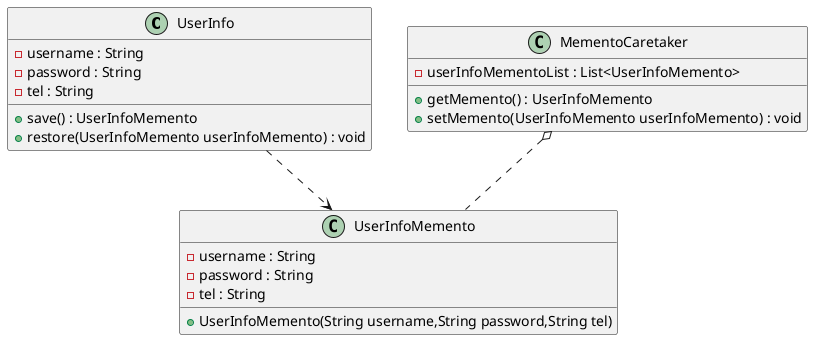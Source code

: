 @startuml

class UserInfo{
    -  username : String
    -  password : String
    -  tel : String
    + save() : UserInfoMemento
    + restore(UserInfoMemento userInfoMemento) : void
}
class  UserInfoMemento{
    -  username : String
    -  password : String
    -  tel : String
    + UserInfoMemento(String username,String password,String tel)
}

class MementoCaretaker{
     - userInfoMementoList : List<UserInfoMemento>
     + getMemento() : UserInfoMemento
     + setMemento(UserInfoMemento userInfoMemento) : void
}

UserInfo ..> UserInfoMemento
MementoCaretaker o.. UserInfoMemento

@enduml